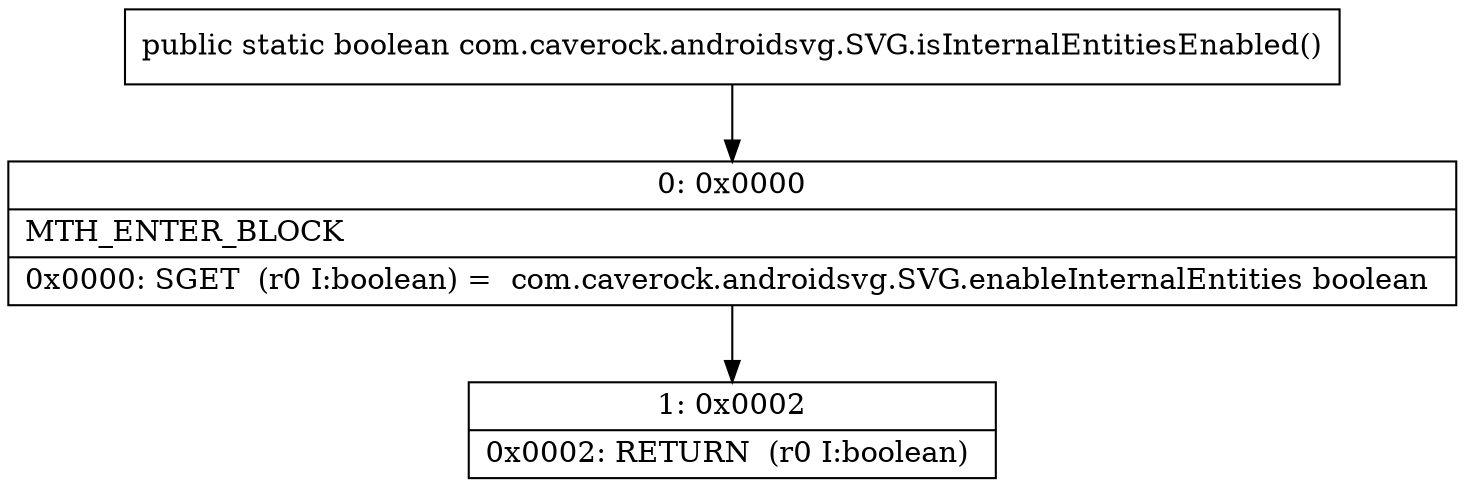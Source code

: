 digraph "CFG forcom.caverock.androidsvg.SVG.isInternalEntitiesEnabled()Z" {
Node_0 [shape=record,label="{0\:\ 0x0000|MTH_ENTER_BLOCK\l|0x0000: SGET  (r0 I:boolean) =  com.caverock.androidsvg.SVG.enableInternalEntities boolean \l}"];
Node_1 [shape=record,label="{1\:\ 0x0002|0x0002: RETURN  (r0 I:boolean) \l}"];
MethodNode[shape=record,label="{public static boolean com.caverock.androidsvg.SVG.isInternalEntitiesEnabled() }"];
MethodNode -> Node_0;
Node_0 -> Node_1;
}

